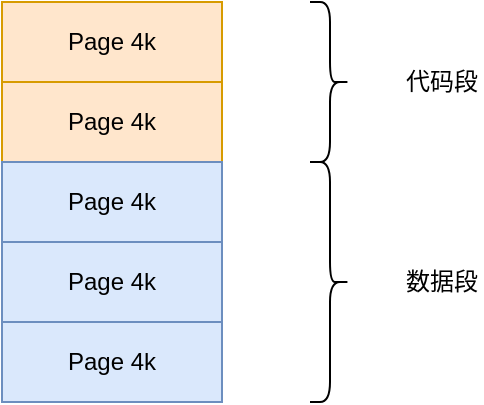 <mxfile version="14.1.9" type="github">
  <diagram id="s5eiBG6jUcfABKmq3xyw" name="Page-1">
    <mxGraphModel dx="946" dy="536" grid="1" gridSize="10" guides="1" tooltips="1" connect="1" arrows="1" fold="1" page="1" pageScale="1" pageWidth="827" pageHeight="1169" math="0" shadow="0">
      <root>
        <mxCell id="0" />
        <mxCell id="1" parent="0" />
        <mxCell id="qulZ9qBM6tyK6yK-S74D-12" value="" style="shape=curlyBracket;whiteSpace=wrap;html=1;rounded=1;rotation=-180;size=0.5;" vertex="1" parent="1">
          <mxGeometry x="404" y="470" width="20" height="80" as="geometry" />
        </mxCell>
        <mxCell id="qulZ9qBM6tyK6yK-S74D-13" value="" style="shape=curlyBracket;whiteSpace=wrap;html=1;rounded=1;rotation=-180;" vertex="1" parent="1">
          <mxGeometry x="404" y="550" width="20" height="120" as="geometry" />
        </mxCell>
        <mxCell id="qulZ9qBM6tyK6yK-S74D-14" value="代码段" style="text;html=1;strokeColor=none;fillColor=none;align=center;verticalAlign=middle;whiteSpace=wrap;rounded=0;" vertex="1" parent="1">
          <mxGeometry x="450" y="500" width="40" height="20" as="geometry" />
        </mxCell>
        <mxCell id="qulZ9qBM6tyK6yK-S74D-15" value="数据段" style="text;html=1;strokeColor=none;fillColor=none;align=center;verticalAlign=middle;whiteSpace=wrap;rounded=0;" vertex="1" parent="1">
          <mxGeometry x="450" y="600" width="40" height="20" as="geometry" />
        </mxCell>
        <mxCell id="qulZ9qBM6tyK6yK-S74D-16" value="&lt;span&gt;Page 4k&lt;/span&gt;" style="rounded=0;whiteSpace=wrap;html=1;fillColor=#ffe6cc;strokeColor=#d79b00;" vertex="1" parent="1">
          <mxGeometry x="250" y="470" width="110" height="40" as="geometry" />
        </mxCell>
        <mxCell id="qulZ9qBM6tyK6yK-S74D-18" value="&lt;span&gt;Page 4k&lt;/span&gt;" style="rounded=0;whiteSpace=wrap;html=1;fillColor=#ffe6cc;strokeColor=#d79b00;" vertex="1" parent="1">
          <mxGeometry x="250" y="510" width="110" height="40" as="geometry" />
        </mxCell>
        <mxCell id="qulZ9qBM6tyK6yK-S74D-19" value="&lt;span&gt;Page 4k&lt;/span&gt;" style="rounded=0;whiteSpace=wrap;html=1;fillColor=#dae8fc;strokeColor=#6c8ebf;" vertex="1" parent="1">
          <mxGeometry x="250" y="550" width="110" height="40" as="geometry" />
        </mxCell>
        <mxCell id="qulZ9qBM6tyK6yK-S74D-20" value="&lt;span&gt;Page 4k&lt;/span&gt;" style="rounded=0;whiteSpace=wrap;html=1;fillColor=#dae8fc;strokeColor=#6c8ebf;" vertex="1" parent="1">
          <mxGeometry x="250" y="590" width="110" height="40" as="geometry" />
        </mxCell>
        <mxCell id="qulZ9qBM6tyK6yK-S74D-21" value="&lt;span&gt;Page 4k&lt;/span&gt;" style="rounded=0;whiteSpace=wrap;html=1;fillColor=#dae8fc;strokeColor=#6c8ebf;" vertex="1" parent="1">
          <mxGeometry x="250" y="630" width="110" height="40" as="geometry" />
        </mxCell>
      </root>
    </mxGraphModel>
  </diagram>
</mxfile>
